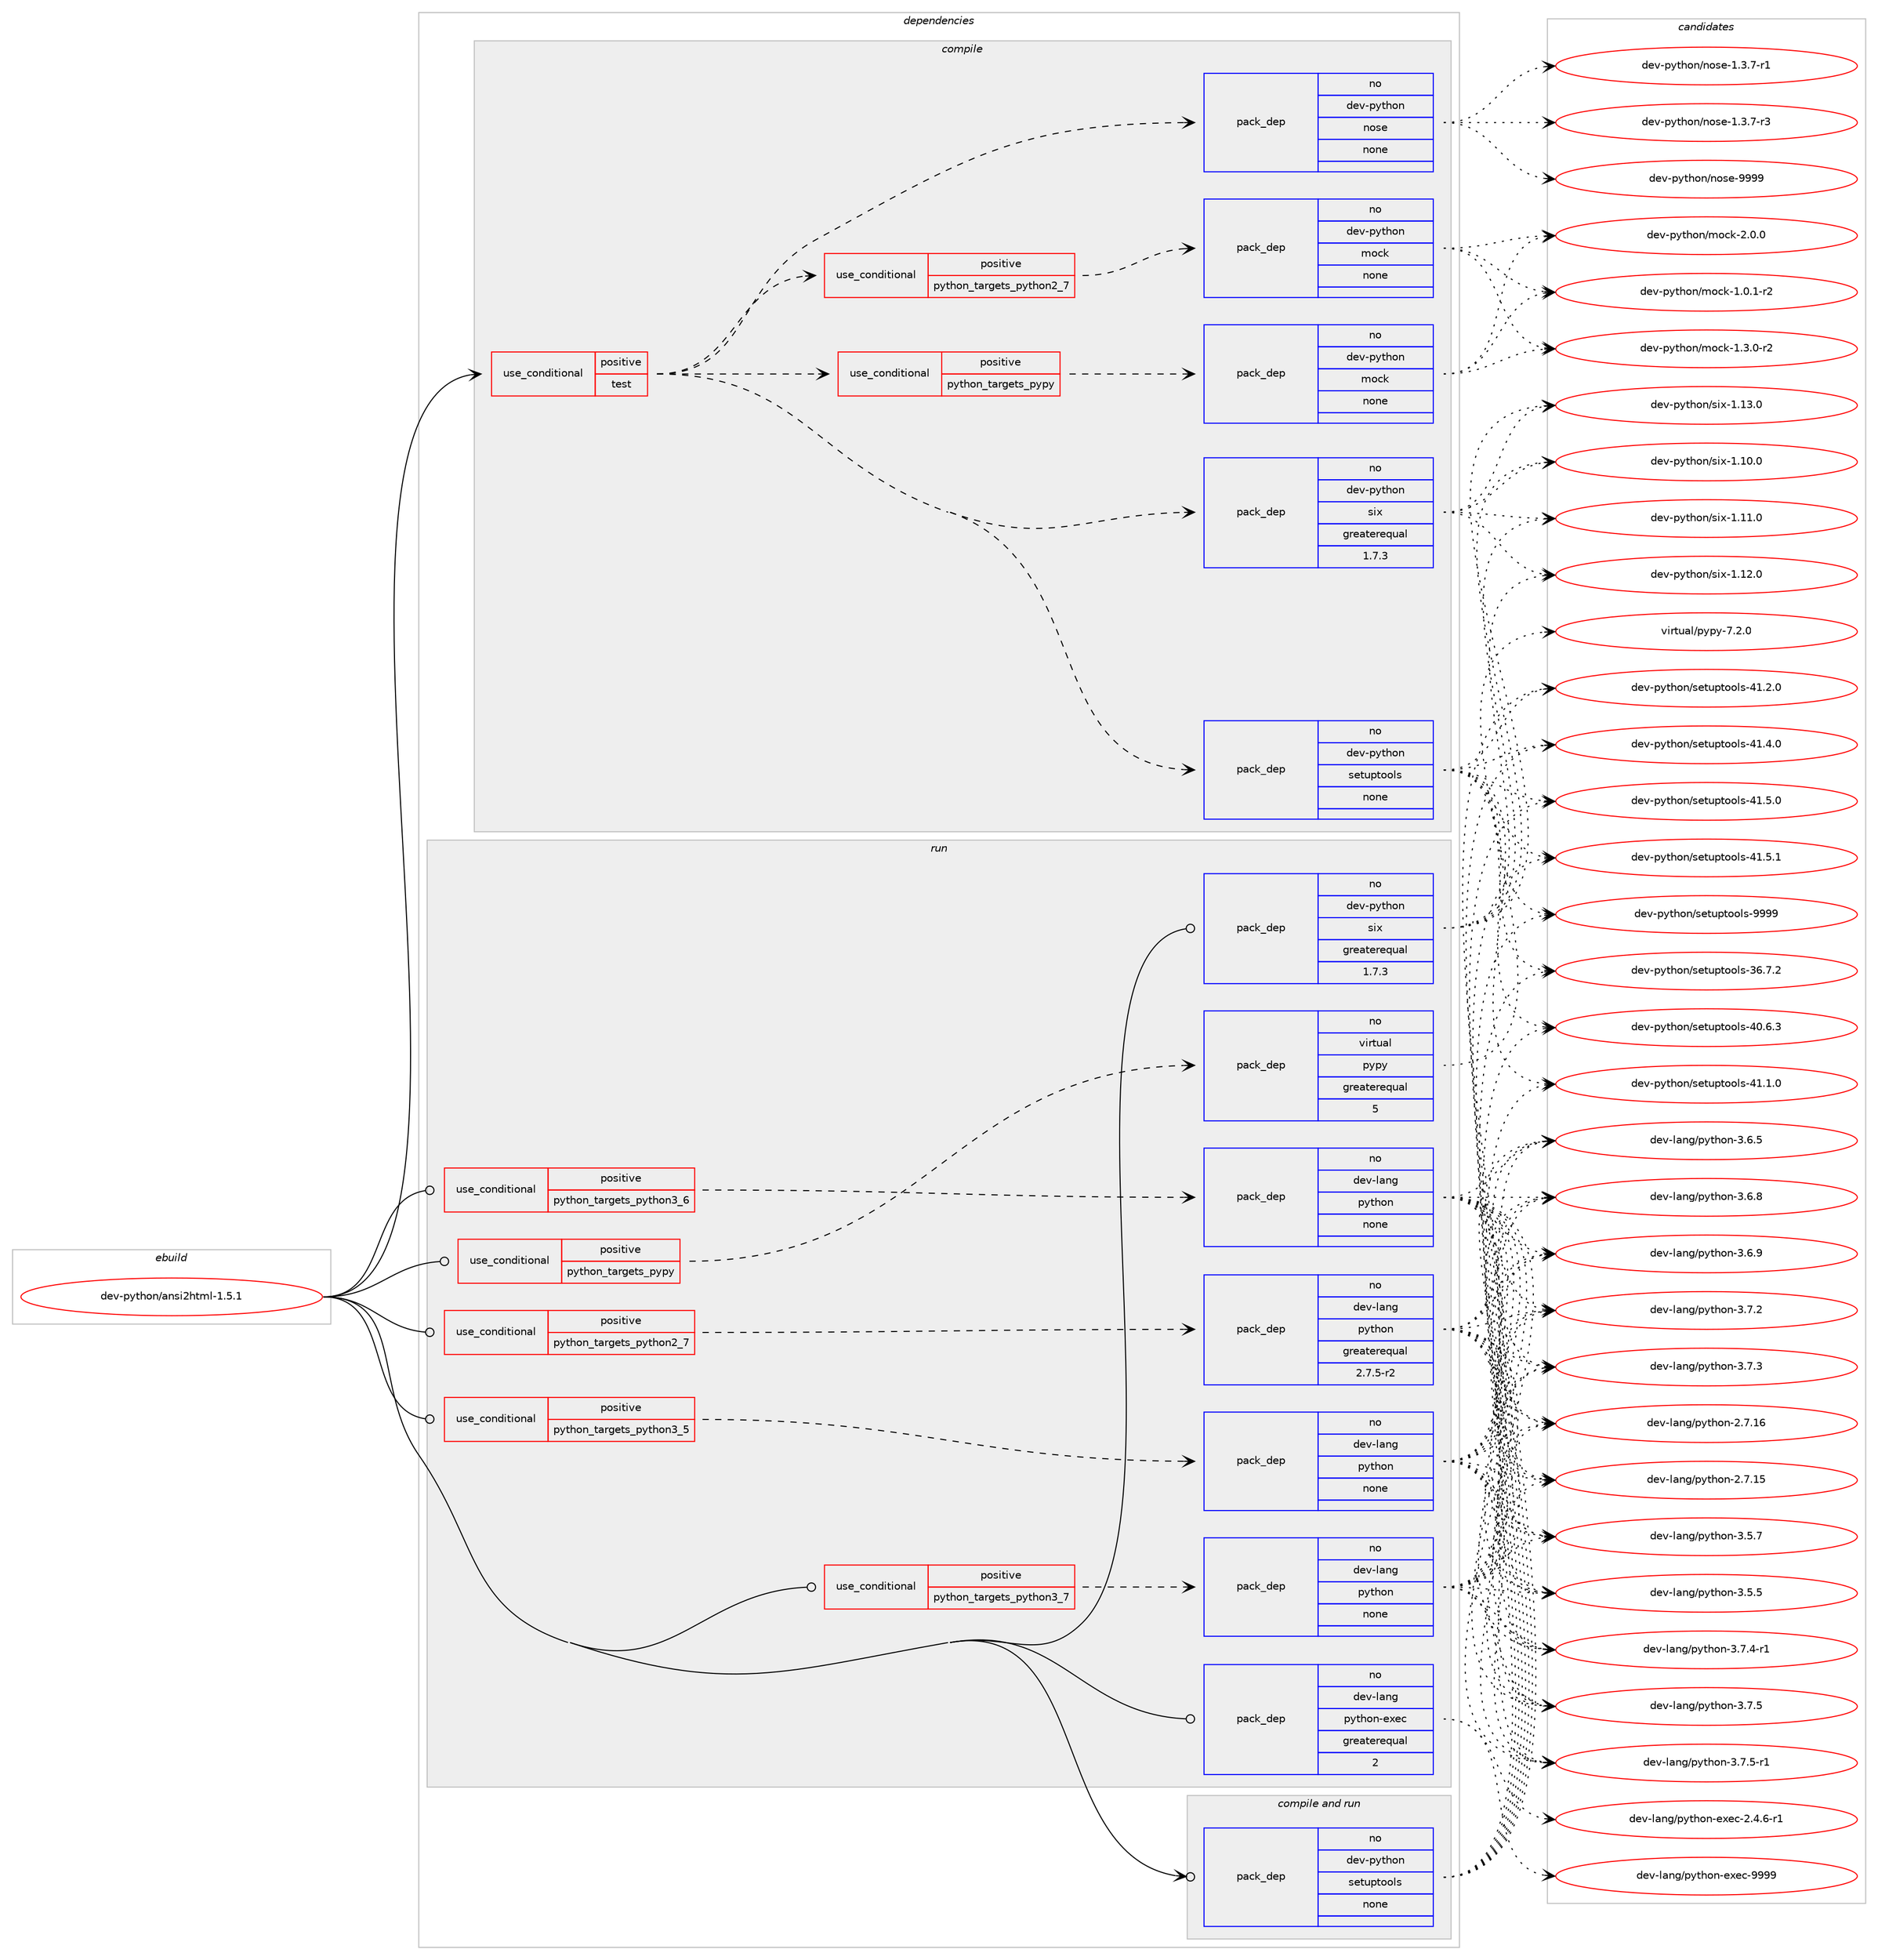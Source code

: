 digraph prolog {

# *************
# Graph options
# *************

newrank=true;
concentrate=true;
compound=true;
graph [rankdir=LR,fontname=Helvetica,fontsize=10,ranksep=1.5];#, ranksep=2.5, nodesep=0.2];
edge  [arrowhead=vee];
node  [fontname=Helvetica,fontsize=10];

# **********
# The ebuild
# **********

subgraph cluster_leftcol {
color=gray;
rank=same;
label=<<i>ebuild</i>>;
id [label="dev-python/ansi2html-1.5.1", color=red, width=4, href="../dev-python/ansi2html-1.5.1.svg"];
}

# ****************
# The dependencies
# ****************

subgraph cluster_midcol {
color=gray;
label=<<i>dependencies</i>>;
subgraph cluster_compile {
fillcolor="#eeeeee";
style=filled;
label=<<i>compile</i>>;
subgraph cond136102 {
dependency594106 [label=<<TABLE BORDER="0" CELLBORDER="1" CELLSPACING="0" CELLPADDING="4"><TR><TD ROWSPAN="3" CELLPADDING="10">use_conditional</TD></TR><TR><TD>positive</TD></TR><TR><TD>test</TD></TR></TABLE>>, shape=none, color=red];
subgraph pack446232 {
dependency594107 [label=<<TABLE BORDER="0" CELLBORDER="1" CELLSPACING="0" CELLPADDING="4" WIDTH="220"><TR><TD ROWSPAN="6" CELLPADDING="30">pack_dep</TD></TR><TR><TD WIDTH="110">no</TD></TR><TR><TD>dev-python</TD></TR><TR><TD>setuptools</TD></TR><TR><TD>none</TD></TR><TR><TD></TD></TR></TABLE>>, shape=none, color=blue];
}
dependency594106:e -> dependency594107:w [weight=20,style="dashed",arrowhead="vee"];
subgraph pack446233 {
dependency594108 [label=<<TABLE BORDER="0" CELLBORDER="1" CELLSPACING="0" CELLPADDING="4" WIDTH="220"><TR><TD ROWSPAN="6" CELLPADDING="30">pack_dep</TD></TR><TR><TD WIDTH="110">no</TD></TR><TR><TD>dev-python</TD></TR><TR><TD>six</TD></TR><TR><TD>greaterequal</TD></TR><TR><TD>1.7.3</TD></TR></TABLE>>, shape=none, color=blue];
}
dependency594106:e -> dependency594108:w [weight=20,style="dashed",arrowhead="vee"];
subgraph pack446234 {
dependency594109 [label=<<TABLE BORDER="0" CELLBORDER="1" CELLSPACING="0" CELLPADDING="4" WIDTH="220"><TR><TD ROWSPAN="6" CELLPADDING="30">pack_dep</TD></TR><TR><TD WIDTH="110">no</TD></TR><TR><TD>dev-python</TD></TR><TR><TD>nose</TD></TR><TR><TD>none</TD></TR><TR><TD></TD></TR></TABLE>>, shape=none, color=blue];
}
dependency594106:e -> dependency594109:w [weight=20,style="dashed",arrowhead="vee"];
subgraph cond136103 {
dependency594110 [label=<<TABLE BORDER="0" CELLBORDER="1" CELLSPACING="0" CELLPADDING="4"><TR><TD ROWSPAN="3" CELLPADDING="10">use_conditional</TD></TR><TR><TD>positive</TD></TR><TR><TD>python_targets_pypy</TD></TR></TABLE>>, shape=none, color=red];
subgraph pack446235 {
dependency594111 [label=<<TABLE BORDER="0" CELLBORDER="1" CELLSPACING="0" CELLPADDING="4" WIDTH="220"><TR><TD ROWSPAN="6" CELLPADDING="30">pack_dep</TD></TR><TR><TD WIDTH="110">no</TD></TR><TR><TD>dev-python</TD></TR><TR><TD>mock</TD></TR><TR><TD>none</TD></TR><TR><TD></TD></TR></TABLE>>, shape=none, color=blue];
}
dependency594110:e -> dependency594111:w [weight=20,style="dashed",arrowhead="vee"];
}
dependency594106:e -> dependency594110:w [weight=20,style="dashed",arrowhead="vee"];
subgraph cond136104 {
dependency594112 [label=<<TABLE BORDER="0" CELLBORDER="1" CELLSPACING="0" CELLPADDING="4"><TR><TD ROWSPAN="3" CELLPADDING="10">use_conditional</TD></TR><TR><TD>positive</TD></TR><TR><TD>python_targets_python2_7</TD></TR></TABLE>>, shape=none, color=red];
subgraph pack446236 {
dependency594113 [label=<<TABLE BORDER="0" CELLBORDER="1" CELLSPACING="0" CELLPADDING="4" WIDTH="220"><TR><TD ROWSPAN="6" CELLPADDING="30">pack_dep</TD></TR><TR><TD WIDTH="110">no</TD></TR><TR><TD>dev-python</TD></TR><TR><TD>mock</TD></TR><TR><TD>none</TD></TR><TR><TD></TD></TR></TABLE>>, shape=none, color=blue];
}
dependency594112:e -> dependency594113:w [weight=20,style="dashed",arrowhead="vee"];
}
dependency594106:e -> dependency594112:w [weight=20,style="dashed",arrowhead="vee"];
}
id:e -> dependency594106:w [weight=20,style="solid",arrowhead="vee"];
}
subgraph cluster_compileandrun {
fillcolor="#eeeeee";
style=filled;
label=<<i>compile and run</i>>;
subgraph pack446237 {
dependency594114 [label=<<TABLE BORDER="0" CELLBORDER="1" CELLSPACING="0" CELLPADDING="4" WIDTH="220"><TR><TD ROWSPAN="6" CELLPADDING="30">pack_dep</TD></TR><TR><TD WIDTH="110">no</TD></TR><TR><TD>dev-python</TD></TR><TR><TD>setuptools</TD></TR><TR><TD>none</TD></TR><TR><TD></TD></TR></TABLE>>, shape=none, color=blue];
}
id:e -> dependency594114:w [weight=20,style="solid",arrowhead="odotvee"];
}
subgraph cluster_run {
fillcolor="#eeeeee";
style=filled;
label=<<i>run</i>>;
subgraph cond136105 {
dependency594115 [label=<<TABLE BORDER="0" CELLBORDER="1" CELLSPACING="0" CELLPADDING="4"><TR><TD ROWSPAN="3" CELLPADDING="10">use_conditional</TD></TR><TR><TD>positive</TD></TR><TR><TD>python_targets_pypy</TD></TR></TABLE>>, shape=none, color=red];
subgraph pack446238 {
dependency594116 [label=<<TABLE BORDER="0" CELLBORDER="1" CELLSPACING="0" CELLPADDING="4" WIDTH="220"><TR><TD ROWSPAN="6" CELLPADDING="30">pack_dep</TD></TR><TR><TD WIDTH="110">no</TD></TR><TR><TD>virtual</TD></TR><TR><TD>pypy</TD></TR><TR><TD>greaterequal</TD></TR><TR><TD>5</TD></TR></TABLE>>, shape=none, color=blue];
}
dependency594115:e -> dependency594116:w [weight=20,style="dashed",arrowhead="vee"];
}
id:e -> dependency594115:w [weight=20,style="solid",arrowhead="odot"];
subgraph cond136106 {
dependency594117 [label=<<TABLE BORDER="0" CELLBORDER="1" CELLSPACING="0" CELLPADDING="4"><TR><TD ROWSPAN="3" CELLPADDING="10">use_conditional</TD></TR><TR><TD>positive</TD></TR><TR><TD>python_targets_python2_7</TD></TR></TABLE>>, shape=none, color=red];
subgraph pack446239 {
dependency594118 [label=<<TABLE BORDER="0" CELLBORDER="1" CELLSPACING="0" CELLPADDING="4" WIDTH="220"><TR><TD ROWSPAN="6" CELLPADDING="30">pack_dep</TD></TR><TR><TD WIDTH="110">no</TD></TR><TR><TD>dev-lang</TD></TR><TR><TD>python</TD></TR><TR><TD>greaterequal</TD></TR><TR><TD>2.7.5-r2</TD></TR></TABLE>>, shape=none, color=blue];
}
dependency594117:e -> dependency594118:w [weight=20,style="dashed",arrowhead="vee"];
}
id:e -> dependency594117:w [weight=20,style="solid",arrowhead="odot"];
subgraph cond136107 {
dependency594119 [label=<<TABLE BORDER="0" CELLBORDER="1" CELLSPACING="0" CELLPADDING="4"><TR><TD ROWSPAN="3" CELLPADDING="10">use_conditional</TD></TR><TR><TD>positive</TD></TR><TR><TD>python_targets_python3_5</TD></TR></TABLE>>, shape=none, color=red];
subgraph pack446240 {
dependency594120 [label=<<TABLE BORDER="0" CELLBORDER="1" CELLSPACING="0" CELLPADDING="4" WIDTH="220"><TR><TD ROWSPAN="6" CELLPADDING="30">pack_dep</TD></TR><TR><TD WIDTH="110">no</TD></TR><TR><TD>dev-lang</TD></TR><TR><TD>python</TD></TR><TR><TD>none</TD></TR><TR><TD></TD></TR></TABLE>>, shape=none, color=blue];
}
dependency594119:e -> dependency594120:w [weight=20,style="dashed",arrowhead="vee"];
}
id:e -> dependency594119:w [weight=20,style="solid",arrowhead="odot"];
subgraph cond136108 {
dependency594121 [label=<<TABLE BORDER="0" CELLBORDER="1" CELLSPACING="0" CELLPADDING="4"><TR><TD ROWSPAN="3" CELLPADDING="10">use_conditional</TD></TR><TR><TD>positive</TD></TR><TR><TD>python_targets_python3_6</TD></TR></TABLE>>, shape=none, color=red];
subgraph pack446241 {
dependency594122 [label=<<TABLE BORDER="0" CELLBORDER="1" CELLSPACING="0" CELLPADDING="4" WIDTH="220"><TR><TD ROWSPAN="6" CELLPADDING="30">pack_dep</TD></TR><TR><TD WIDTH="110">no</TD></TR><TR><TD>dev-lang</TD></TR><TR><TD>python</TD></TR><TR><TD>none</TD></TR><TR><TD></TD></TR></TABLE>>, shape=none, color=blue];
}
dependency594121:e -> dependency594122:w [weight=20,style="dashed",arrowhead="vee"];
}
id:e -> dependency594121:w [weight=20,style="solid",arrowhead="odot"];
subgraph cond136109 {
dependency594123 [label=<<TABLE BORDER="0" CELLBORDER="1" CELLSPACING="0" CELLPADDING="4"><TR><TD ROWSPAN="3" CELLPADDING="10">use_conditional</TD></TR><TR><TD>positive</TD></TR><TR><TD>python_targets_python3_7</TD></TR></TABLE>>, shape=none, color=red];
subgraph pack446242 {
dependency594124 [label=<<TABLE BORDER="0" CELLBORDER="1" CELLSPACING="0" CELLPADDING="4" WIDTH="220"><TR><TD ROWSPAN="6" CELLPADDING="30">pack_dep</TD></TR><TR><TD WIDTH="110">no</TD></TR><TR><TD>dev-lang</TD></TR><TR><TD>python</TD></TR><TR><TD>none</TD></TR><TR><TD></TD></TR></TABLE>>, shape=none, color=blue];
}
dependency594123:e -> dependency594124:w [weight=20,style="dashed",arrowhead="vee"];
}
id:e -> dependency594123:w [weight=20,style="solid",arrowhead="odot"];
subgraph pack446243 {
dependency594125 [label=<<TABLE BORDER="0" CELLBORDER="1" CELLSPACING="0" CELLPADDING="4" WIDTH="220"><TR><TD ROWSPAN="6" CELLPADDING="30">pack_dep</TD></TR><TR><TD WIDTH="110">no</TD></TR><TR><TD>dev-lang</TD></TR><TR><TD>python-exec</TD></TR><TR><TD>greaterequal</TD></TR><TR><TD>2</TD></TR></TABLE>>, shape=none, color=blue];
}
id:e -> dependency594125:w [weight=20,style="solid",arrowhead="odot"];
subgraph pack446244 {
dependency594126 [label=<<TABLE BORDER="0" CELLBORDER="1" CELLSPACING="0" CELLPADDING="4" WIDTH="220"><TR><TD ROWSPAN="6" CELLPADDING="30">pack_dep</TD></TR><TR><TD WIDTH="110">no</TD></TR><TR><TD>dev-python</TD></TR><TR><TD>six</TD></TR><TR><TD>greaterequal</TD></TR><TR><TD>1.7.3</TD></TR></TABLE>>, shape=none, color=blue];
}
id:e -> dependency594126:w [weight=20,style="solid",arrowhead="odot"];
}
}

# **************
# The candidates
# **************

subgraph cluster_choices {
rank=same;
color=gray;
label=<<i>candidates</i>>;

subgraph choice446232 {
color=black;
nodesep=1;
choice100101118451121211161041111104711510111611711211611111110811545515446554650 [label="dev-python/setuptools-36.7.2", color=red, width=4,href="../dev-python/setuptools-36.7.2.svg"];
choice100101118451121211161041111104711510111611711211611111110811545524846544651 [label="dev-python/setuptools-40.6.3", color=red, width=4,href="../dev-python/setuptools-40.6.3.svg"];
choice100101118451121211161041111104711510111611711211611111110811545524946494648 [label="dev-python/setuptools-41.1.0", color=red, width=4,href="../dev-python/setuptools-41.1.0.svg"];
choice100101118451121211161041111104711510111611711211611111110811545524946504648 [label="dev-python/setuptools-41.2.0", color=red, width=4,href="../dev-python/setuptools-41.2.0.svg"];
choice100101118451121211161041111104711510111611711211611111110811545524946524648 [label="dev-python/setuptools-41.4.0", color=red, width=4,href="../dev-python/setuptools-41.4.0.svg"];
choice100101118451121211161041111104711510111611711211611111110811545524946534648 [label="dev-python/setuptools-41.5.0", color=red, width=4,href="../dev-python/setuptools-41.5.0.svg"];
choice100101118451121211161041111104711510111611711211611111110811545524946534649 [label="dev-python/setuptools-41.5.1", color=red, width=4,href="../dev-python/setuptools-41.5.1.svg"];
choice10010111845112121116104111110471151011161171121161111111081154557575757 [label="dev-python/setuptools-9999", color=red, width=4,href="../dev-python/setuptools-9999.svg"];
dependency594107:e -> choice100101118451121211161041111104711510111611711211611111110811545515446554650:w [style=dotted,weight="100"];
dependency594107:e -> choice100101118451121211161041111104711510111611711211611111110811545524846544651:w [style=dotted,weight="100"];
dependency594107:e -> choice100101118451121211161041111104711510111611711211611111110811545524946494648:w [style=dotted,weight="100"];
dependency594107:e -> choice100101118451121211161041111104711510111611711211611111110811545524946504648:w [style=dotted,weight="100"];
dependency594107:e -> choice100101118451121211161041111104711510111611711211611111110811545524946524648:w [style=dotted,weight="100"];
dependency594107:e -> choice100101118451121211161041111104711510111611711211611111110811545524946534648:w [style=dotted,weight="100"];
dependency594107:e -> choice100101118451121211161041111104711510111611711211611111110811545524946534649:w [style=dotted,weight="100"];
dependency594107:e -> choice10010111845112121116104111110471151011161171121161111111081154557575757:w [style=dotted,weight="100"];
}
subgraph choice446233 {
color=black;
nodesep=1;
choice100101118451121211161041111104711510512045494649484648 [label="dev-python/six-1.10.0", color=red, width=4,href="../dev-python/six-1.10.0.svg"];
choice100101118451121211161041111104711510512045494649494648 [label="dev-python/six-1.11.0", color=red, width=4,href="../dev-python/six-1.11.0.svg"];
choice100101118451121211161041111104711510512045494649504648 [label="dev-python/six-1.12.0", color=red, width=4,href="../dev-python/six-1.12.0.svg"];
choice100101118451121211161041111104711510512045494649514648 [label="dev-python/six-1.13.0", color=red, width=4,href="../dev-python/six-1.13.0.svg"];
dependency594108:e -> choice100101118451121211161041111104711510512045494649484648:w [style=dotted,weight="100"];
dependency594108:e -> choice100101118451121211161041111104711510512045494649494648:w [style=dotted,weight="100"];
dependency594108:e -> choice100101118451121211161041111104711510512045494649504648:w [style=dotted,weight="100"];
dependency594108:e -> choice100101118451121211161041111104711510512045494649514648:w [style=dotted,weight="100"];
}
subgraph choice446234 {
color=black;
nodesep=1;
choice10010111845112121116104111110471101111151014549465146554511449 [label="dev-python/nose-1.3.7-r1", color=red, width=4,href="../dev-python/nose-1.3.7-r1.svg"];
choice10010111845112121116104111110471101111151014549465146554511451 [label="dev-python/nose-1.3.7-r3", color=red, width=4,href="../dev-python/nose-1.3.7-r3.svg"];
choice10010111845112121116104111110471101111151014557575757 [label="dev-python/nose-9999", color=red, width=4,href="../dev-python/nose-9999.svg"];
dependency594109:e -> choice10010111845112121116104111110471101111151014549465146554511449:w [style=dotted,weight="100"];
dependency594109:e -> choice10010111845112121116104111110471101111151014549465146554511451:w [style=dotted,weight="100"];
dependency594109:e -> choice10010111845112121116104111110471101111151014557575757:w [style=dotted,weight="100"];
}
subgraph choice446235 {
color=black;
nodesep=1;
choice1001011184511212111610411111047109111991074549464846494511450 [label="dev-python/mock-1.0.1-r2", color=red, width=4,href="../dev-python/mock-1.0.1-r2.svg"];
choice1001011184511212111610411111047109111991074549465146484511450 [label="dev-python/mock-1.3.0-r2", color=red, width=4,href="../dev-python/mock-1.3.0-r2.svg"];
choice100101118451121211161041111104710911199107455046484648 [label="dev-python/mock-2.0.0", color=red, width=4,href="../dev-python/mock-2.0.0.svg"];
dependency594111:e -> choice1001011184511212111610411111047109111991074549464846494511450:w [style=dotted,weight="100"];
dependency594111:e -> choice1001011184511212111610411111047109111991074549465146484511450:w [style=dotted,weight="100"];
dependency594111:e -> choice100101118451121211161041111104710911199107455046484648:w [style=dotted,weight="100"];
}
subgraph choice446236 {
color=black;
nodesep=1;
choice1001011184511212111610411111047109111991074549464846494511450 [label="dev-python/mock-1.0.1-r2", color=red, width=4,href="../dev-python/mock-1.0.1-r2.svg"];
choice1001011184511212111610411111047109111991074549465146484511450 [label="dev-python/mock-1.3.0-r2", color=red, width=4,href="../dev-python/mock-1.3.0-r2.svg"];
choice100101118451121211161041111104710911199107455046484648 [label="dev-python/mock-2.0.0", color=red, width=4,href="../dev-python/mock-2.0.0.svg"];
dependency594113:e -> choice1001011184511212111610411111047109111991074549464846494511450:w [style=dotted,weight="100"];
dependency594113:e -> choice1001011184511212111610411111047109111991074549465146484511450:w [style=dotted,weight="100"];
dependency594113:e -> choice100101118451121211161041111104710911199107455046484648:w [style=dotted,weight="100"];
}
subgraph choice446237 {
color=black;
nodesep=1;
choice100101118451121211161041111104711510111611711211611111110811545515446554650 [label="dev-python/setuptools-36.7.2", color=red, width=4,href="../dev-python/setuptools-36.7.2.svg"];
choice100101118451121211161041111104711510111611711211611111110811545524846544651 [label="dev-python/setuptools-40.6.3", color=red, width=4,href="../dev-python/setuptools-40.6.3.svg"];
choice100101118451121211161041111104711510111611711211611111110811545524946494648 [label="dev-python/setuptools-41.1.0", color=red, width=4,href="../dev-python/setuptools-41.1.0.svg"];
choice100101118451121211161041111104711510111611711211611111110811545524946504648 [label="dev-python/setuptools-41.2.0", color=red, width=4,href="../dev-python/setuptools-41.2.0.svg"];
choice100101118451121211161041111104711510111611711211611111110811545524946524648 [label="dev-python/setuptools-41.4.0", color=red, width=4,href="../dev-python/setuptools-41.4.0.svg"];
choice100101118451121211161041111104711510111611711211611111110811545524946534648 [label="dev-python/setuptools-41.5.0", color=red, width=4,href="../dev-python/setuptools-41.5.0.svg"];
choice100101118451121211161041111104711510111611711211611111110811545524946534649 [label="dev-python/setuptools-41.5.1", color=red, width=4,href="../dev-python/setuptools-41.5.1.svg"];
choice10010111845112121116104111110471151011161171121161111111081154557575757 [label="dev-python/setuptools-9999", color=red, width=4,href="../dev-python/setuptools-9999.svg"];
dependency594114:e -> choice100101118451121211161041111104711510111611711211611111110811545515446554650:w [style=dotted,weight="100"];
dependency594114:e -> choice100101118451121211161041111104711510111611711211611111110811545524846544651:w [style=dotted,weight="100"];
dependency594114:e -> choice100101118451121211161041111104711510111611711211611111110811545524946494648:w [style=dotted,weight="100"];
dependency594114:e -> choice100101118451121211161041111104711510111611711211611111110811545524946504648:w [style=dotted,weight="100"];
dependency594114:e -> choice100101118451121211161041111104711510111611711211611111110811545524946524648:w [style=dotted,weight="100"];
dependency594114:e -> choice100101118451121211161041111104711510111611711211611111110811545524946534648:w [style=dotted,weight="100"];
dependency594114:e -> choice100101118451121211161041111104711510111611711211611111110811545524946534649:w [style=dotted,weight="100"];
dependency594114:e -> choice10010111845112121116104111110471151011161171121161111111081154557575757:w [style=dotted,weight="100"];
}
subgraph choice446238 {
color=black;
nodesep=1;
choice1181051141161179710847112121112121455546504648 [label="virtual/pypy-7.2.0", color=red, width=4,href="../virtual/pypy-7.2.0.svg"];
dependency594116:e -> choice1181051141161179710847112121112121455546504648:w [style=dotted,weight="100"];
}
subgraph choice446239 {
color=black;
nodesep=1;
choice10010111845108971101034711212111610411111045504655464953 [label="dev-lang/python-2.7.15", color=red, width=4,href="../dev-lang/python-2.7.15.svg"];
choice10010111845108971101034711212111610411111045504655464954 [label="dev-lang/python-2.7.16", color=red, width=4,href="../dev-lang/python-2.7.16.svg"];
choice100101118451089711010347112121116104111110455146534653 [label="dev-lang/python-3.5.5", color=red, width=4,href="../dev-lang/python-3.5.5.svg"];
choice100101118451089711010347112121116104111110455146534655 [label="dev-lang/python-3.5.7", color=red, width=4,href="../dev-lang/python-3.5.7.svg"];
choice100101118451089711010347112121116104111110455146544653 [label="dev-lang/python-3.6.5", color=red, width=4,href="../dev-lang/python-3.6.5.svg"];
choice100101118451089711010347112121116104111110455146544656 [label="dev-lang/python-3.6.8", color=red, width=4,href="../dev-lang/python-3.6.8.svg"];
choice100101118451089711010347112121116104111110455146544657 [label="dev-lang/python-3.6.9", color=red, width=4,href="../dev-lang/python-3.6.9.svg"];
choice100101118451089711010347112121116104111110455146554650 [label="dev-lang/python-3.7.2", color=red, width=4,href="../dev-lang/python-3.7.2.svg"];
choice100101118451089711010347112121116104111110455146554651 [label="dev-lang/python-3.7.3", color=red, width=4,href="../dev-lang/python-3.7.3.svg"];
choice1001011184510897110103471121211161041111104551465546524511449 [label="dev-lang/python-3.7.4-r1", color=red, width=4,href="../dev-lang/python-3.7.4-r1.svg"];
choice100101118451089711010347112121116104111110455146554653 [label="dev-lang/python-3.7.5", color=red, width=4,href="../dev-lang/python-3.7.5.svg"];
choice1001011184510897110103471121211161041111104551465546534511449 [label="dev-lang/python-3.7.5-r1", color=red, width=4,href="../dev-lang/python-3.7.5-r1.svg"];
dependency594118:e -> choice10010111845108971101034711212111610411111045504655464953:w [style=dotted,weight="100"];
dependency594118:e -> choice10010111845108971101034711212111610411111045504655464954:w [style=dotted,weight="100"];
dependency594118:e -> choice100101118451089711010347112121116104111110455146534653:w [style=dotted,weight="100"];
dependency594118:e -> choice100101118451089711010347112121116104111110455146534655:w [style=dotted,weight="100"];
dependency594118:e -> choice100101118451089711010347112121116104111110455146544653:w [style=dotted,weight="100"];
dependency594118:e -> choice100101118451089711010347112121116104111110455146544656:w [style=dotted,weight="100"];
dependency594118:e -> choice100101118451089711010347112121116104111110455146544657:w [style=dotted,weight="100"];
dependency594118:e -> choice100101118451089711010347112121116104111110455146554650:w [style=dotted,weight="100"];
dependency594118:e -> choice100101118451089711010347112121116104111110455146554651:w [style=dotted,weight="100"];
dependency594118:e -> choice1001011184510897110103471121211161041111104551465546524511449:w [style=dotted,weight="100"];
dependency594118:e -> choice100101118451089711010347112121116104111110455146554653:w [style=dotted,weight="100"];
dependency594118:e -> choice1001011184510897110103471121211161041111104551465546534511449:w [style=dotted,weight="100"];
}
subgraph choice446240 {
color=black;
nodesep=1;
choice10010111845108971101034711212111610411111045504655464953 [label="dev-lang/python-2.7.15", color=red, width=4,href="../dev-lang/python-2.7.15.svg"];
choice10010111845108971101034711212111610411111045504655464954 [label="dev-lang/python-2.7.16", color=red, width=4,href="../dev-lang/python-2.7.16.svg"];
choice100101118451089711010347112121116104111110455146534653 [label="dev-lang/python-3.5.5", color=red, width=4,href="../dev-lang/python-3.5.5.svg"];
choice100101118451089711010347112121116104111110455146534655 [label="dev-lang/python-3.5.7", color=red, width=4,href="../dev-lang/python-3.5.7.svg"];
choice100101118451089711010347112121116104111110455146544653 [label="dev-lang/python-3.6.5", color=red, width=4,href="../dev-lang/python-3.6.5.svg"];
choice100101118451089711010347112121116104111110455146544656 [label="dev-lang/python-3.6.8", color=red, width=4,href="../dev-lang/python-3.6.8.svg"];
choice100101118451089711010347112121116104111110455146544657 [label="dev-lang/python-3.6.9", color=red, width=4,href="../dev-lang/python-3.6.9.svg"];
choice100101118451089711010347112121116104111110455146554650 [label="dev-lang/python-3.7.2", color=red, width=4,href="../dev-lang/python-3.7.2.svg"];
choice100101118451089711010347112121116104111110455146554651 [label="dev-lang/python-3.7.3", color=red, width=4,href="../dev-lang/python-3.7.3.svg"];
choice1001011184510897110103471121211161041111104551465546524511449 [label="dev-lang/python-3.7.4-r1", color=red, width=4,href="../dev-lang/python-3.7.4-r1.svg"];
choice100101118451089711010347112121116104111110455146554653 [label="dev-lang/python-3.7.5", color=red, width=4,href="../dev-lang/python-3.7.5.svg"];
choice1001011184510897110103471121211161041111104551465546534511449 [label="dev-lang/python-3.7.5-r1", color=red, width=4,href="../dev-lang/python-3.7.5-r1.svg"];
dependency594120:e -> choice10010111845108971101034711212111610411111045504655464953:w [style=dotted,weight="100"];
dependency594120:e -> choice10010111845108971101034711212111610411111045504655464954:w [style=dotted,weight="100"];
dependency594120:e -> choice100101118451089711010347112121116104111110455146534653:w [style=dotted,weight="100"];
dependency594120:e -> choice100101118451089711010347112121116104111110455146534655:w [style=dotted,weight="100"];
dependency594120:e -> choice100101118451089711010347112121116104111110455146544653:w [style=dotted,weight="100"];
dependency594120:e -> choice100101118451089711010347112121116104111110455146544656:w [style=dotted,weight="100"];
dependency594120:e -> choice100101118451089711010347112121116104111110455146544657:w [style=dotted,weight="100"];
dependency594120:e -> choice100101118451089711010347112121116104111110455146554650:w [style=dotted,weight="100"];
dependency594120:e -> choice100101118451089711010347112121116104111110455146554651:w [style=dotted,weight="100"];
dependency594120:e -> choice1001011184510897110103471121211161041111104551465546524511449:w [style=dotted,weight="100"];
dependency594120:e -> choice100101118451089711010347112121116104111110455146554653:w [style=dotted,weight="100"];
dependency594120:e -> choice1001011184510897110103471121211161041111104551465546534511449:w [style=dotted,weight="100"];
}
subgraph choice446241 {
color=black;
nodesep=1;
choice10010111845108971101034711212111610411111045504655464953 [label="dev-lang/python-2.7.15", color=red, width=4,href="../dev-lang/python-2.7.15.svg"];
choice10010111845108971101034711212111610411111045504655464954 [label="dev-lang/python-2.7.16", color=red, width=4,href="../dev-lang/python-2.7.16.svg"];
choice100101118451089711010347112121116104111110455146534653 [label="dev-lang/python-3.5.5", color=red, width=4,href="../dev-lang/python-3.5.5.svg"];
choice100101118451089711010347112121116104111110455146534655 [label="dev-lang/python-3.5.7", color=red, width=4,href="../dev-lang/python-3.5.7.svg"];
choice100101118451089711010347112121116104111110455146544653 [label="dev-lang/python-3.6.5", color=red, width=4,href="../dev-lang/python-3.6.5.svg"];
choice100101118451089711010347112121116104111110455146544656 [label="dev-lang/python-3.6.8", color=red, width=4,href="../dev-lang/python-3.6.8.svg"];
choice100101118451089711010347112121116104111110455146544657 [label="dev-lang/python-3.6.9", color=red, width=4,href="../dev-lang/python-3.6.9.svg"];
choice100101118451089711010347112121116104111110455146554650 [label="dev-lang/python-3.7.2", color=red, width=4,href="../dev-lang/python-3.7.2.svg"];
choice100101118451089711010347112121116104111110455146554651 [label="dev-lang/python-3.7.3", color=red, width=4,href="../dev-lang/python-3.7.3.svg"];
choice1001011184510897110103471121211161041111104551465546524511449 [label="dev-lang/python-3.7.4-r1", color=red, width=4,href="../dev-lang/python-3.7.4-r1.svg"];
choice100101118451089711010347112121116104111110455146554653 [label="dev-lang/python-3.7.5", color=red, width=4,href="../dev-lang/python-3.7.5.svg"];
choice1001011184510897110103471121211161041111104551465546534511449 [label="dev-lang/python-3.7.5-r1", color=red, width=4,href="../dev-lang/python-3.7.5-r1.svg"];
dependency594122:e -> choice10010111845108971101034711212111610411111045504655464953:w [style=dotted,weight="100"];
dependency594122:e -> choice10010111845108971101034711212111610411111045504655464954:w [style=dotted,weight="100"];
dependency594122:e -> choice100101118451089711010347112121116104111110455146534653:w [style=dotted,weight="100"];
dependency594122:e -> choice100101118451089711010347112121116104111110455146534655:w [style=dotted,weight="100"];
dependency594122:e -> choice100101118451089711010347112121116104111110455146544653:w [style=dotted,weight="100"];
dependency594122:e -> choice100101118451089711010347112121116104111110455146544656:w [style=dotted,weight="100"];
dependency594122:e -> choice100101118451089711010347112121116104111110455146544657:w [style=dotted,weight="100"];
dependency594122:e -> choice100101118451089711010347112121116104111110455146554650:w [style=dotted,weight="100"];
dependency594122:e -> choice100101118451089711010347112121116104111110455146554651:w [style=dotted,weight="100"];
dependency594122:e -> choice1001011184510897110103471121211161041111104551465546524511449:w [style=dotted,weight="100"];
dependency594122:e -> choice100101118451089711010347112121116104111110455146554653:w [style=dotted,weight="100"];
dependency594122:e -> choice1001011184510897110103471121211161041111104551465546534511449:w [style=dotted,weight="100"];
}
subgraph choice446242 {
color=black;
nodesep=1;
choice10010111845108971101034711212111610411111045504655464953 [label="dev-lang/python-2.7.15", color=red, width=4,href="../dev-lang/python-2.7.15.svg"];
choice10010111845108971101034711212111610411111045504655464954 [label="dev-lang/python-2.7.16", color=red, width=4,href="../dev-lang/python-2.7.16.svg"];
choice100101118451089711010347112121116104111110455146534653 [label="dev-lang/python-3.5.5", color=red, width=4,href="../dev-lang/python-3.5.5.svg"];
choice100101118451089711010347112121116104111110455146534655 [label="dev-lang/python-3.5.7", color=red, width=4,href="../dev-lang/python-3.5.7.svg"];
choice100101118451089711010347112121116104111110455146544653 [label="dev-lang/python-3.6.5", color=red, width=4,href="../dev-lang/python-3.6.5.svg"];
choice100101118451089711010347112121116104111110455146544656 [label="dev-lang/python-3.6.8", color=red, width=4,href="../dev-lang/python-3.6.8.svg"];
choice100101118451089711010347112121116104111110455146544657 [label="dev-lang/python-3.6.9", color=red, width=4,href="../dev-lang/python-3.6.9.svg"];
choice100101118451089711010347112121116104111110455146554650 [label="dev-lang/python-3.7.2", color=red, width=4,href="../dev-lang/python-3.7.2.svg"];
choice100101118451089711010347112121116104111110455146554651 [label="dev-lang/python-3.7.3", color=red, width=4,href="../dev-lang/python-3.7.3.svg"];
choice1001011184510897110103471121211161041111104551465546524511449 [label="dev-lang/python-3.7.4-r1", color=red, width=4,href="../dev-lang/python-3.7.4-r1.svg"];
choice100101118451089711010347112121116104111110455146554653 [label="dev-lang/python-3.7.5", color=red, width=4,href="../dev-lang/python-3.7.5.svg"];
choice1001011184510897110103471121211161041111104551465546534511449 [label="dev-lang/python-3.7.5-r1", color=red, width=4,href="../dev-lang/python-3.7.5-r1.svg"];
dependency594124:e -> choice10010111845108971101034711212111610411111045504655464953:w [style=dotted,weight="100"];
dependency594124:e -> choice10010111845108971101034711212111610411111045504655464954:w [style=dotted,weight="100"];
dependency594124:e -> choice100101118451089711010347112121116104111110455146534653:w [style=dotted,weight="100"];
dependency594124:e -> choice100101118451089711010347112121116104111110455146534655:w [style=dotted,weight="100"];
dependency594124:e -> choice100101118451089711010347112121116104111110455146544653:w [style=dotted,weight="100"];
dependency594124:e -> choice100101118451089711010347112121116104111110455146544656:w [style=dotted,weight="100"];
dependency594124:e -> choice100101118451089711010347112121116104111110455146544657:w [style=dotted,weight="100"];
dependency594124:e -> choice100101118451089711010347112121116104111110455146554650:w [style=dotted,weight="100"];
dependency594124:e -> choice100101118451089711010347112121116104111110455146554651:w [style=dotted,weight="100"];
dependency594124:e -> choice1001011184510897110103471121211161041111104551465546524511449:w [style=dotted,weight="100"];
dependency594124:e -> choice100101118451089711010347112121116104111110455146554653:w [style=dotted,weight="100"];
dependency594124:e -> choice1001011184510897110103471121211161041111104551465546534511449:w [style=dotted,weight="100"];
}
subgraph choice446243 {
color=black;
nodesep=1;
choice10010111845108971101034711212111610411111045101120101994550465246544511449 [label="dev-lang/python-exec-2.4.6-r1", color=red, width=4,href="../dev-lang/python-exec-2.4.6-r1.svg"];
choice10010111845108971101034711212111610411111045101120101994557575757 [label="dev-lang/python-exec-9999", color=red, width=4,href="../dev-lang/python-exec-9999.svg"];
dependency594125:e -> choice10010111845108971101034711212111610411111045101120101994550465246544511449:w [style=dotted,weight="100"];
dependency594125:e -> choice10010111845108971101034711212111610411111045101120101994557575757:w [style=dotted,weight="100"];
}
subgraph choice446244 {
color=black;
nodesep=1;
choice100101118451121211161041111104711510512045494649484648 [label="dev-python/six-1.10.0", color=red, width=4,href="../dev-python/six-1.10.0.svg"];
choice100101118451121211161041111104711510512045494649494648 [label="dev-python/six-1.11.0", color=red, width=4,href="../dev-python/six-1.11.0.svg"];
choice100101118451121211161041111104711510512045494649504648 [label="dev-python/six-1.12.0", color=red, width=4,href="../dev-python/six-1.12.0.svg"];
choice100101118451121211161041111104711510512045494649514648 [label="dev-python/six-1.13.0", color=red, width=4,href="../dev-python/six-1.13.0.svg"];
dependency594126:e -> choice100101118451121211161041111104711510512045494649484648:w [style=dotted,weight="100"];
dependency594126:e -> choice100101118451121211161041111104711510512045494649494648:w [style=dotted,weight="100"];
dependency594126:e -> choice100101118451121211161041111104711510512045494649504648:w [style=dotted,weight="100"];
dependency594126:e -> choice100101118451121211161041111104711510512045494649514648:w [style=dotted,weight="100"];
}
}

}
